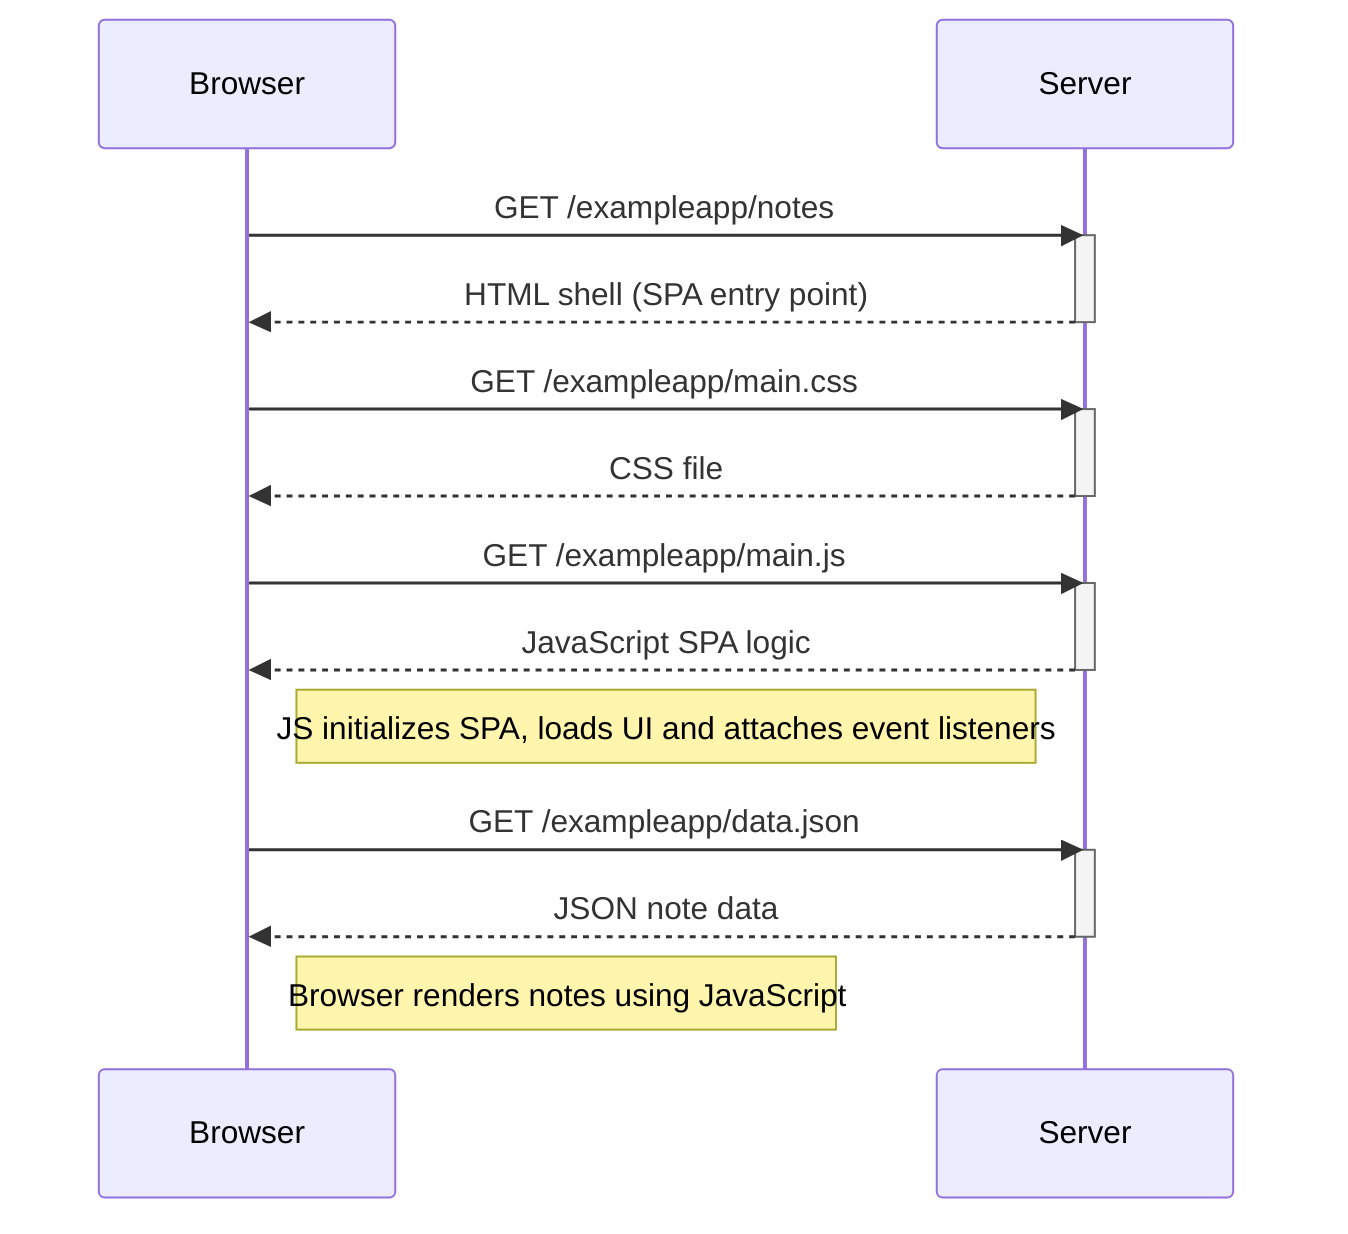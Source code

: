 sequenceDiagram
    participant Browser
    participant Server

    Browser->>Server: GET /exampleapp/notes
    activate Server
    Server-->>Browser: HTML shell (SPA entry point)
    deactivate Server

    Browser->>Server: GET /exampleapp/main.css
    activate Server
    Server-->>Browser: CSS file
    deactivate Server

    Browser->>Server: GET /exampleapp/main.js
    activate Server
    Server-->>Browser: JavaScript SPA logic
    deactivate Server

    Note right of Browser: JS initializes SPA, loads UI and attaches event listeners

    Browser->>Server: GET /exampleapp/data.json
    activate Server
    Server-->>Browser: JSON note data
    deactivate Server

    Note right of Browser: Browser renders notes using JavaScript